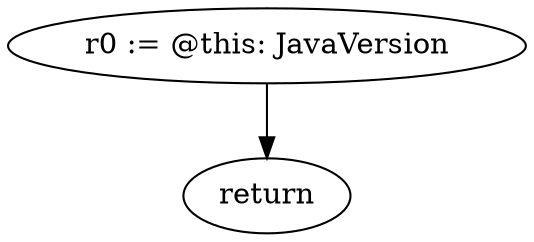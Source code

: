digraph "" {
    "r0 := @this: JavaVersion"
    "return"
    "r0 := @this: JavaVersion"->"return";
}

